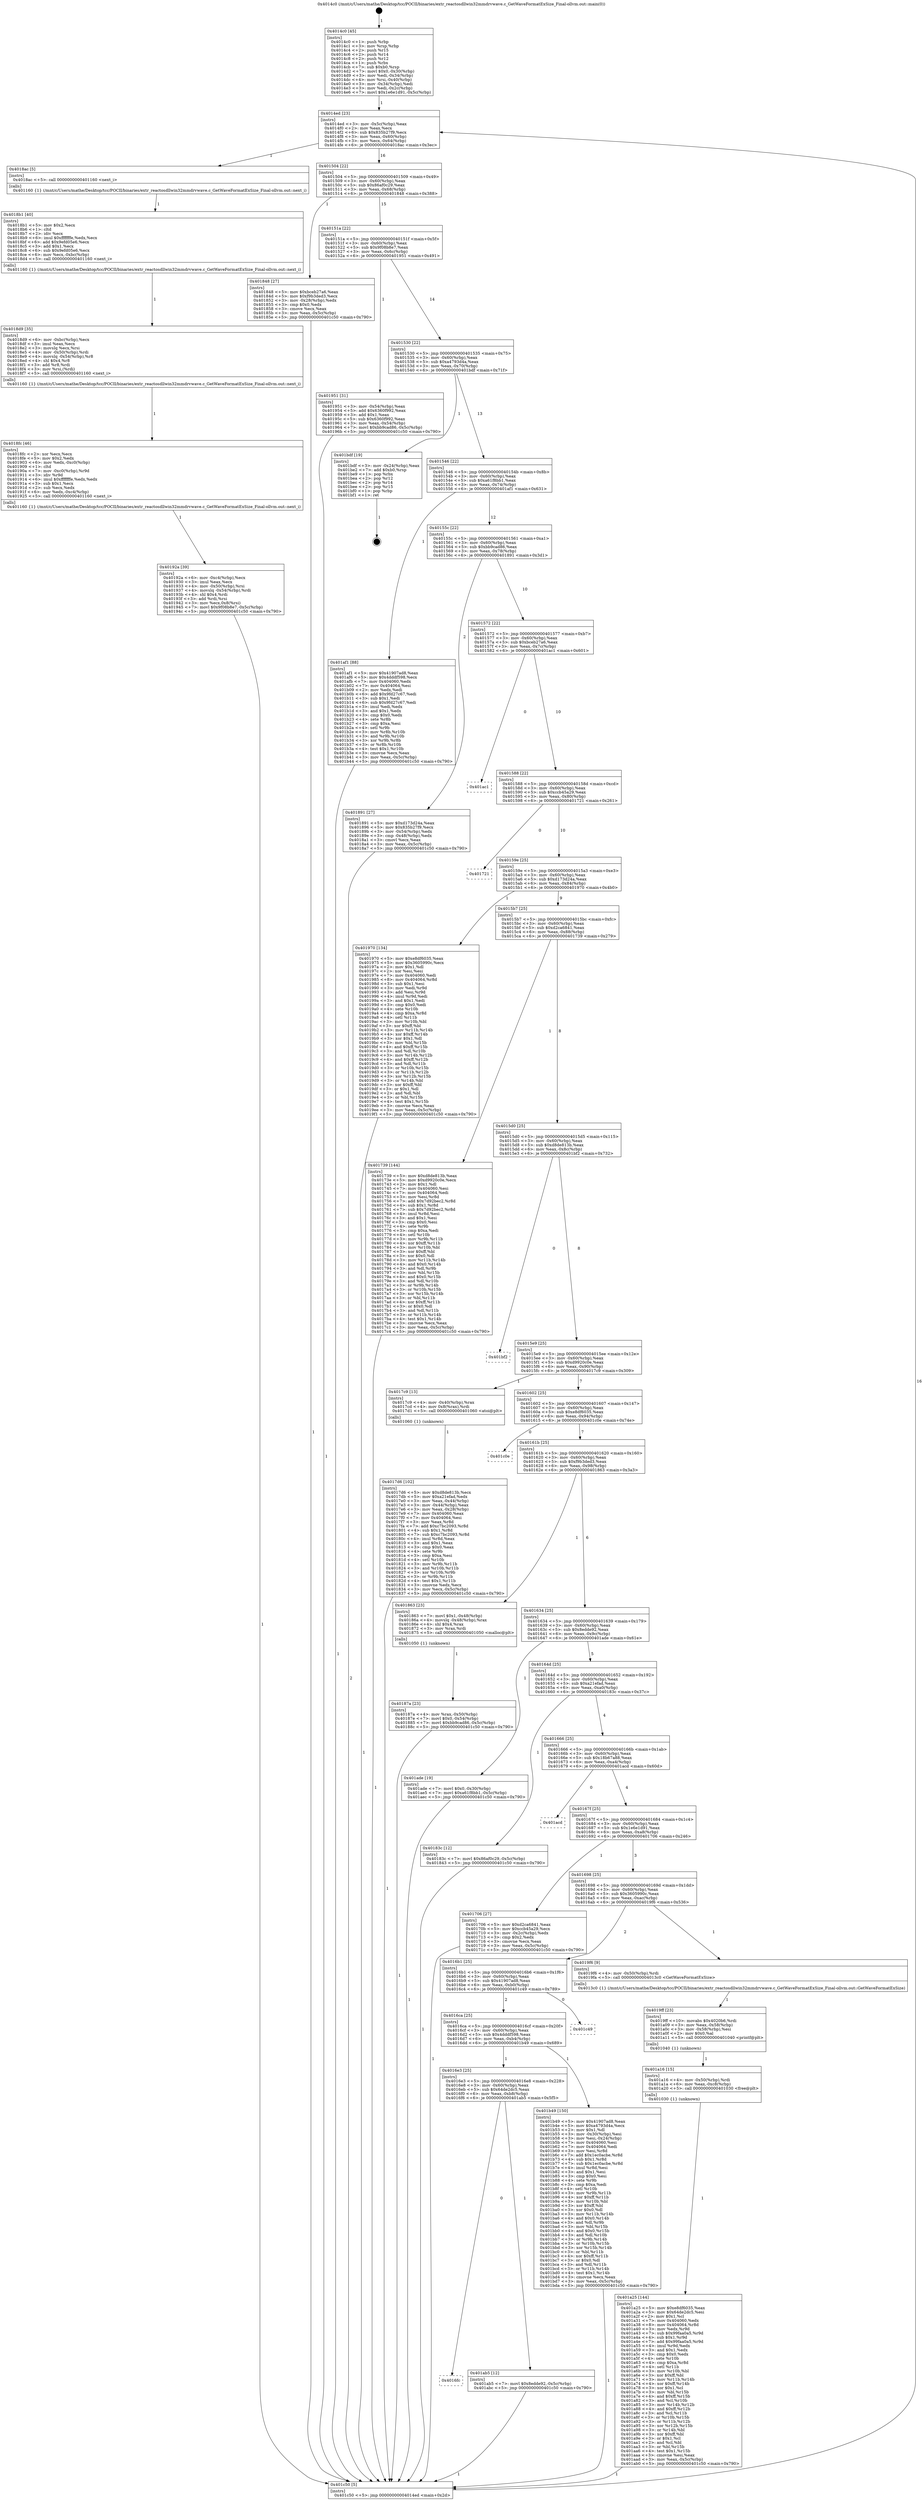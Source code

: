 digraph "0x4014c0" {
  label = "0x4014c0 (/mnt/c/Users/mathe/Desktop/tcc/POCII/binaries/extr_reactosdllwin32mmdrvwave.c_GetWaveFormatExSize_Final-ollvm.out::main(0))"
  labelloc = "t"
  node[shape=record]

  Entry [label="",width=0.3,height=0.3,shape=circle,fillcolor=black,style=filled]
  "0x4014ed" [label="{
     0x4014ed [23]\l
     | [instrs]\l
     &nbsp;&nbsp;0x4014ed \<+3\>: mov -0x5c(%rbp),%eax\l
     &nbsp;&nbsp;0x4014f0 \<+2\>: mov %eax,%ecx\l
     &nbsp;&nbsp;0x4014f2 \<+6\>: sub $0x835b27f9,%ecx\l
     &nbsp;&nbsp;0x4014f8 \<+3\>: mov %eax,-0x60(%rbp)\l
     &nbsp;&nbsp;0x4014fb \<+3\>: mov %ecx,-0x64(%rbp)\l
     &nbsp;&nbsp;0x4014fe \<+6\>: je 00000000004018ac \<main+0x3ec\>\l
  }"]
  "0x4018ac" [label="{
     0x4018ac [5]\l
     | [instrs]\l
     &nbsp;&nbsp;0x4018ac \<+5\>: call 0000000000401160 \<next_i\>\l
     | [calls]\l
     &nbsp;&nbsp;0x401160 \{1\} (/mnt/c/Users/mathe/Desktop/tcc/POCII/binaries/extr_reactosdllwin32mmdrvwave.c_GetWaveFormatExSize_Final-ollvm.out::next_i)\l
  }"]
  "0x401504" [label="{
     0x401504 [22]\l
     | [instrs]\l
     &nbsp;&nbsp;0x401504 \<+5\>: jmp 0000000000401509 \<main+0x49\>\l
     &nbsp;&nbsp;0x401509 \<+3\>: mov -0x60(%rbp),%eax\l
     &nbsp;&nbsp;0x40150c \<+5\>: sub $0x86af0c29,%eax\l
     &nbsp;&nbsp;0x401511 \<+3\>: mov %eax,-0x68(%rbp)\l
     &nbsp;&nbsp;0x401514 \<+6\>: je 0000000000401848 \<main+0x388\>\l
  }"]
  Exit [label="",width=0.3,height=0.3,shape=circle,fillcolor=black,style=filled,peripheries=2]
  "0x401848" [label="{
     0x401848 [27]\l
     | [instrs]\l
     &nbsp;&nbsp;0x401848 \<+5\>: mov $0xbceb27a6,%eax\l
     &nbsp;&nbsp;0x40184d \<+5\>: mov $0xf9b3ded3,%ecx\l
     &nbsp;&nbsp;0x401852 \<+3\>: mov -0x28(%rbp),%edx\l
     &nbsp;&nbsp;0x401855 \<+3\>: cmp $0x0,%edx\l
     &nbsp;&nbsp;0x401858 \<+3\>: cmove %ecx,%eax\l
     &nbsp;&nbsp;0x40185b \<+3\>: mov %eax,-0x5c(%rbp)\l
     &nbsp;&nbsp;0x40185e \<+5\>: jmp 0000000000401c50 \<main+0x790\>\l
  }"]
  "0x40151a" [label="{
     0x40151a [22]\l
     | [instrs]\l
     &nbsp;&nbsp;0x40151a \<+5\>: jmp 000000000040151f \<main+0x5f\>\l
     &nbsp;&nbsp;0x40151f \<+3\>: mov -0x60(%rbp),%eax\l
     &nbsp;&nbsp;0x401522 \<+5\>: sub $0x9f08b8e7,%eax\l
     &nbsp;&nbsp;0x401527 \<+3\>: mov %eax,-0x6c(%rbp)\l
     &nbsp;&nbsp;0x40152a \<+6\>: je 0000000000401951 \<main+0x491\>\l
  }"]
  "0x4016fc" [label="{
     0x4016fc\l
  }", style=dashed]
  "0x401951" [label="{
     0x401951 [31]\l
     | [instrs]\l
     &nbsp;&nbsp;0x401951 \<+3\>: mov -0x54(%rbp),%eax\l
     &nbsp;&nbsp;0x401954 \<+5\>: add $0x6360f992,%eax\l
     &nbsp;&nbsp;0x401959 \<+3\>: add $0x1,%eax\l
     &nbsp;&nbsp;0x40195c \<+5\>: sub $0x6360f992,%eax\l
     &nbsp;&nbsp;0x401961 \<+3\>: mov %eax,-0x54(%rbp)\l
     &nbsp;&nbsp;0x401964 \<+7\>: movl $0xbb9cad86,-0x5c(%rbp)\l
     &nbsp;&nbsp;0x40196b \<+5\>: jmp 0000000000401c50 \<main+0x790\>\l
  }"]
  "0x401530" [label="{
     0x401530 [22]\l
     | [instrs]\l
     &nbsp;&nbsp;0x401530 \<+5\>: jmp 0000000000401535 \<main+0x75\>\l
     &nbsp;&nbsp;0x401535 \<+3\>: mov -0x60(%rbp),%eax\l
     &nbsp;&nbsp;0x401538 \<+5\>: sub $0xa4793d4a,%eax\l
     &nbsp;&nbsp;0x40153d \<+3\>: mov %eax,-0x70(%rbp)\l
     &nbsp;&nbsp;0x401540 \<+6\>: je 0000000000401bdf \<main+0x71f\>\l
  }"]
  "0x401ab5" [label="{
     0x401ab5 [12]\l
     | [instrs]\l
     &nbsp;&nbsp;0x401ab5 \<+7\>: movl $0x8edde92,-0x5c(%rbp)\l
     &nbsp;&nbsp;0x401abc \<+5\>: jmp 0000000000401c50 \<main+0x790\>\l
  }"]
  "0x401bdf" [label="{
     0x401bdf [19]\l
     | [instrs]\l
     &nbsp;&nbsp;0x401bdf \<+3\>: mov -0x24(%rbp),%eax\l
     &nbsp;&nbsp;0x401be2 \<+7\>: add $0xb0,%rsp\l
     &nbsp;&nbsp;0x401be9 \<+1\>: pop %rbx\l
     &nbsp;&nbsp;0x401bea \<+2\>: pop %r12\l
     &nbsp;&nbsp;0x401bec \<+2\>: pop %r14\l
     &nbsp;&nbsp;0x401bee \<+2\>: pop %r15\l
     &nbsp;&nbsp;0x401bf0 \<+1\>: pop %rbp\l
     &nbsp;&nbsp;0x401bf1 \<+1\>: ret\l
  }"]
  "0x401546" [label="{
     0x401546 [22]\l
     | [instrs]\l
     &nbsp;&nbsp;0x401546 \<+5\>: jmp 000000000040154b \<main+0x8b\>\l
     &nbsp;&nbsp;0x40154b \<+3\>: mov -0x60(%rbp),%eax\l
     &nbsp;&nbsp;0x40154e \<+5\>: sub $0xa61f8bb1,%eax\l
     &nbsp;&nbsp;0x401553 \<+3\>: mov %eax,-0x74(%rbp)\l
     &nbsp;&nbsp;0x401556 \<+6\>: je 0000000000401af1 \<main+0x631\>\l
  }"]
  "0x4016e3" [label="{
     0x4016e3 [25]\l
     | [instrs]\l
     &nbsp;&nbsp;0x4016e3 \<+5\>: jmp 00000000004016e8 \<main+0x228\>\l
     &nbsp;&nbsp;0x4016e8 \<+3\>: mov -0x60(%rbp),%eax\l
     &nbsp;&nbsp;0x4016eb \<+5\>: sub $0x64de2dc5,%eax\l
     &nbsp;&nbsp;0x4016f0 \<+6\>: mov %eax,-0xb8(%rbp)\l
     &nbsp;&nbsp;0x4016f6 \<+6\>: je 0000000000401ab5 \<main+0x5f5\>\l
  }"]
  "0x401af1" [label="{
     0x401af1 [88]\l
     | [instrs]\l
     &nbsp;&nbsp;0x401af1 \<+5\>: mov $0x41907ad8,%eax\l
     &nbsp;&nbsp;0x401af6 \<+5\>: mov $0x4dddf598,%ecx\l
     &nbsp;&nbsp;0x401afb \<+7\>: mov 0x404060,%edx\l
     &nbsp;&nbsp;0x401b02 \<+7\>: mov 0x404064,%esi\l
     &nbsp;&nbsp;0x401b09 \<+2\>: mov %edx,%edi\l
     &nbsp;&nbsp;0x401b0b \<+6\>: add $0x9fd27c67,%edi\l
     &nbsp;&nbsp;0x401b11 \<+3\>: sub $0x1,%edi\l
     &nbsp;&nbsp;0x401b14 \<+6\>: sub $0x9fd27c67,%edi\l
     &nbsp;&nbsp;0x401b1a \<+3\>: imul %edi,%edx\l
     &nbsp;&nbsp;0x401b1d \<+3\>: and $0x1,%edx\l
     &nbsp;&nbsp;0x401b20 \<+3\>: cmp $0x0,%edx\l
     &nbsp;&nbsp;0x401b23 \<+4\>: sete %r8b\l
     &nbsp;&nbsp;0x401b27 \<+3\>: cmp $0xa,%esi\l
     &nbsp;&nbsp;0x401b2a \<+4\>: setl %r9b\l
     &nbsp;&nbsp;0x401b2e \<+3\>: mov %r8b,%r10b\l
     &nbsp;&nbsp;0x401b31 \<+3\>: and %r9b,%r10b\l
     &nbsp;&nbsp;0x401b34 \<+3\>: xor %r9b,%r8b\l
     &nbsp;&nbsp;0x401b37 \<+3\>: or %r8b,%r10b\l
     &nbsp;&nbsp;0x401b3a \<+4\>: test $0x1,%r10b\l
     &nbsp;&nbsp;0x401b3e \<+3\>: cmovne %ecx,%eax\l
     &nbsp;&nbsp;0x401b41 \<+3\>: mov %eax,-0x5c(%rbp)\l
     &nbsp;&nbsp;0x401b44 \<+5\>: jmp 0000000000401c50 \<main+0x790\>\l
  }"]
  "0x40155c" [label="{
     0x40155c [22]\l
     | [instrs]\l
     &nbsp;&nbsp;0x40155c \<+5\>: jmp 0000000000401561 \<main+0xa1\>\l
     &nbsp;&nbsp;0x401561 \<+3\>: mov -0x60(%rbp),%eax\l
     &nbsp;&nbsp;0x401564 \<+5\>: sub $0xbb9cad86,%eax\l
     &nbsp;&nbsp;0x401569 \<+3\>: mov %eax,-0x78(%rbp)\l
     &nbsp;&nbsp;0x40156c \<+6\>: je 0000000000401891 \<main+0x3d1\>\l
  }"]
  "0x401b49" [label="{
     0x401b49 [150]\l
     | [instrs]\l
     &nbsp;&nbsp;0x401b49 \<+5\>: mov $0x41907ad8,%eax\l
     &nbsp;&nbsp;0x401b4e \<+5\>: mov $0xa4793d4a,%ecx\l
     &nbsp;&nbsp;0x401b53 \<+2\>: mov $0x1,%dl\l
     &nbsp;&nbsp;0x401b55 \<+3\>: mov -0x30(%rbp),%esi\l
     &nbsp;&nbsp;0x401b58 \<+3\>: mov %esi,-0x24(%rbp)\l
     &nbsp;&nbsp;0x401b5b \<+7\>: mov 0x404060,%esi\l
     &nbsp;&nbsp;0x401b62 \<+7\>: mov 0x404064,%edi\l
     &nbsp;&nbsp;0x401b69 \<+3\>: mov %esi,%r8d\l
     &nbsp;&nbsp;0x401b6c \<+7\>: add $0x1ec0acbe,%r8d\l
     &nbsp;&nbsp;0x401b73 \<+4\>: sub $0x1,%r8d\l
     &nbsp;&nbsp;0x401b77 \<+7\>: sub $0x1ec0acbe,%r8d\l
     &nbsp;&nbsp;0x401b7e \<+4\>: imul %r8d,%esi\l
     &nbsp;&nbsp;0x401b82 \<+3\>: and $0x1,%esi\l
     &nbsp;&nbsp;0x401b85 \<+3\>: cmp $0x0,%esi\l
     &nbsp;&nbsp;0x401b88 \<+4\>: sete %r9b\l
     &nbsp;&nbsp;0x401b8c \<+3\>: cmp $0xa,%edi\l
     &nbsp;&nbsp;0x401b8f \<+4\>: setl %r10b\l
     &nbsp;&nbsp;0x401b93 \<+3\>: mov %r9b,%r11b\l
     &nbsp;&nbsp;0x401b96 \<+4\>: xor $0xff,%r11b\l
     &nbsp;&nbsp;0x401b9a \<+3\>: mov %r10b,%bl\l
     &nbsp;&nbsp;0x401b9d \<+3\>: xor $0xff,%bl\l
     &nbsp;&nbsp;0x401ba0 \<+3\>: xor $0x0,%dl\l
     &nbsp;&nbsp;0x401ba3 \<+3\>: mov %r11b,%r14b\l
     &nbsp;&nbsp;0x401ba6 \<+4\>: and $0x0,%r14b\l
     &nbsp;&nbsp;0x401baa \<+3\>: and %dl,%r9b\l
     &nbsp;&nbsp;0x401bad \<+3\>: mov %bl,%r15b\l
     &nbsp;&nbsp;0x401bb0 \<+4\>: and $0x0,%r15b\l
     &nbsp;&nbsp;0x401bb4 \<+3\>: and %dl,%r10b\l
     &nbsp;&nbsp;0x401bb7 \<+3\>: or %r9b,%r14b\l
     &nbsp;&nbsp;0x401bba \<+3\>: or %r10b,%r15b\l
     &nbsp;&nbsp;0x401bbd \<+3\>: xor %r15b,%r14b\l
     &nbsp;&nbsp;0x401bc0 \<+3\>: or %bl,%r11b\l
     &nbsp;&nbsp;0x401bc3 \<+4\>: xor $0xff,%r11b\l
     &nbsp;&nbsp;0x401bc7 \<+3\>: or $0x0,%dl\l
     &nbsp;&nbsp;0x401bca \<+3\>: and %dl,%r11b\l
     &nbsp;&nbsp;0x401bcd \<+3\>: or %r11b,%r14b\l
     &nbsp;&nbsp;0x401bd0 \<+4\>: test $0x1,%r14b\l
     &nbsp;&nbsp;0x401bd4 \<+3\>: cmovne %ecx,%eax\l
     &nbsp;&nbsp;0x401bd7 \<+3\>: mov %eax,-0x5c(%rbp)\l
     &nbsp;&nbsp;0x401bda \<+5\>: jmp 0000000000401c50 \<main+0x790\>\l
  }"]
  "0x401891" [label="{
     0x401891 [27]\l
     | [instrs]\l
     &nbsp;&nbsp;0x401891 \<+5\>: mov $0xd173d24a,%eax\l
     &nbsp;&nbsp;0x401896 \<+5\>: mov $0x835b27f9,%ecx\l
     &nbsp;&nbsp;0x40189b \<+3\>: mov -0x54(%rbp),%edx\l
     &nbsp;&nbsp;0x40189e \<+3\>: cmp -0x48(%rbp),%edx\l
     &nbsp;&nbsp;0x4018a1 \<+3\>: cmovl %ecx,%eax\l
     &nbsp;&nbsp;0x4018a4 \<+3\>: mov %eax,-0x5c(%rbp)\l
     &nbsp;&nbsp;0x4018a7 \<+5\>: jmp 0000000000401c50 \<main+0x790\>\l
  }"]
  "0x401572" [label="{
     0x401572 [22]\l
     | [instrs]\l
     &nbsp;&nbsp;0x401572 \<+5\>: jmp 0000000000401577 \<main+0xb7\>\l
     &nbsp;&nbsp;0x401577 \<+3\>: mov -0x60(%rbp),%eax\l
     &nbsp;&nbsp;0x40157a \<+5\>: sub $0xbceb27a6,%eax\l
     &nbsp;&nbsp;0x40157f \<+3\>: mov %eax,-0x7c(%rbp)\l
     &nbsp;&nbsp;0x401582 \<+6\>: je 0000000000401ac1 \<main+0x601\>\l
  }"]
  "0x4016ca" [label="{
     0x4016ca [25]\l
     | [instrs]\l
     &nbsp;&nbsp;0x4016ca \<+5\>: jmp 00000000004016cf \<main+0x20f\>\l
     &nbsp;&nbsp;0x4016cf \<+3\>: mov -0x60(%rbp),%eax\l
     &nbsp;&nbsp;0x4016d2 \<+5\>: sub $0x4dddf598,%eax\l
     &nbsp;&nbsp;0x4016d7 \<+6\>: mov %eax,-0xb4(%rbp)\l
     &nbsp;&nbsp;0x4016dd \<+6\>: je 0000000000401b49 \<main+0x689\>\l
  }"]
  "0x401ac1" [label="{
     0x401ac1\l
  }", style=dashed]
  "0x401588" [label="{
     0x401588 [22]\l
     | [instrs]\l
     &nbsp;&nbsp;0x401588 \<+5\>: jmp 000000000040158d \<main+0xcd\>\l
     &nbsp;&nbsp;0x40158d \<+3\>: mov -0x60(%rbp),%eax\l
     &nbsp;&nbsp;0x401590 \<+5\>: sub $0xccb45a29,%eax\l
     &nbsp;&nbsp;0x401595 \<+3\>: mov %eax,-0x80(%rbp)\l
     &nbsp;&nbsp;0x401598 \<+6\>: je 0000000000401721 \<main+0x261\>\l
  }"]
  "0x401c49" [label="{
     0x401c49\l
  }", style=dashed]
  "0x401721" [label="{
     0x401721\l
  }", style=dashed]
  "0x40159e" [label="{
     0x40159e [25]\l
     | [instrs]\l
     &nbsp;&nbsp;0x40159e \<+5\>: jmp 00000000004015a3 \<main+0xe3\>\l
     &nbsp;&nbsp;0x4015a3 \<+3\>: mov -0x60(%rbp),%eax\l
     &nbsp;&nbsp;0x4015a6 \<+5\>: sub $0xd173d24a,%eax\l
     &nbsp;&nbsp;0x4015ab \<+6\>: mov %eax,-0x84(%rbp)\l
     &nbsp;&nbsp;0x4015b1 \<+6\>: je 0000000000401970 \<main+0x4b0\>\l
  }"]
  "0x401a25" [label="{
     0x401a25 [144]\l
     | [instrs]\l
     &nbsp;&nbsp;0x401a25 \<+5\>: mov $0xe8df6035,%eax\l
     &nbsp;&nbsp;0x401a2a \<+5\>: mov $0x64de2dc5,%esi\l
     &nbsp;&nbsp;0x401a2f \<+2\>: mov $0x1,%cl\l
     &nbsp;&nbsp;0x401a31 \<+7\>: mov 0x404060,%edx\l
     &nbsp;&nbsp;0x401a38 \<+8\>: mov 0x404064,%r8d\l
     &nbsp;&nbsp;0x401a40 \<+3\>: mov %edx,%r9d\l
     &nbsp;&nbsp;0x401a43 \<+7\>: sub $0x99faa0a5,%r9d\l
     &nbsp;&nbsp;0x401a4a \<+4\>: sub $0x1,%r9d\l
     &nbsp;&nbsp;0x401a4e \<+7\>: add $0x99faa0a5,%r9d\l
     &nbsp;&nbsp;0x401a55 \<+4\>: imul %r9d,%edx\l
     &nbsp;&nbsp;0x401a59 \<+3\>: and $0x1,%edx\l
     &nbsp;&nbsp;0x401a5c \<+3\>: cmp $0x0,%edx\l
     &nbsp;&nbsp;0x401a5f \<+4\>: sete %r10b\l
     &nbsp;&nbsp;0x401a63 \<+4\>: cmp $0xa,%r8d\l
     &nbsp;&nbsp;0x401a67 \<+4\>: setl %r11b\l
     &nbsp;&nbsp;0x401a6b \<+3\>: mov %r10b,%bl\l
     &nbsp;&nbsp;0x401a6e \<+3\>: xor $0xff,%bl\l
     &nbsp;&nbsp;0x401a71 \<+3\>: mov %r11b,%r14b\l
     &nbsp;&nbsp;0x401a74 \<+4\>: xor $0xff,%r14b\l
     &nbsp;&nbsp;0x401a78 \<+3\>: xor $0x1,%cl\l
     &nbsp;&nbsp;0x401a7b \<+3\>: mov %bl,%r15b\l
     &nbsp;&nbsp;0x401a7e \<+4\>: and $0xff,%r15b\l
     &nbsp;&nbsp;0x401a82 \<+3\>: and %cl,%r10b\l
     &nbsp;&nbsp;0x401a85 \<+3\>: mov %r14b,%r12b\l
     &nbsp;&nbsp;0x401a88 \<+4\>: and $0xff,%r12b\l
     &nbsp;&nbsp;0x401a8c \<+3\>: and %cl,%r11b\l
     &nbsp;&nbsp;0x401a8f \<+3\>: or %r10b,%r15b\l
     &nbsp;&nbsp;0x401a92 \<+3\>: or %r11b,%r12b\l
     &nbsp;&nbsp;0x401a95 \<+3\>: xor %r12b,%r15b\l
     &nbsp;&nbsp;0x401a98 \<+3\>: or %r14b,%bl\l
     &nbsp;&nbsp;0x401a9b \<+3\>: xor $0xff,%bl\l
     &nbsp;&nbsp;0x401a9e \<+3\>: or $0x1,%cl\l
     &nbsp;&nbsp;0x401aa1 \<+2\>: and %cl,%bl\l
     &nbsp;&nbsp;0x401aa3 \<+3\>: or %bl,%r15b\l
     &nbsp;&nbsp;0x401aa6 \<+4\>: test $0x1,%r15b\l
     &nbsp;&nbsp;0x401aaa \<+3\>: cmovne %esi,%eax\l
     &nbsp;&nbsp;0x401aad \<+3\>: mov %eax,-0x5c(%rbp)\l
     &nbsp;&nbsp;0x401ab0 \<+5\>: jmp 0000000000401c50 \<main+0x790\>\l
  }"]
  "0x401970" [label="{
     0x401970 [134]\l
     | [instrs]\l
     &nbsp;&nbsp;0x401970 \<+5\>: mov $0xe8df6035,%eax\l
     &nbsp;&nbsp;0x401975 \<+5\>: mov $0x3605990c,%ecx\l
     &nbsp;&nbsp;0x40197a \<+2\>: mov $0x1,%dl\l
     &nbsp;&nbsp;0x40197c \<+2\>: xor %esi,%esi\l
     &nbsp;&nbsp;0x40197e \<+7\>: mov 0x404060,%edi\l
     &nbsp;&nbsp;0x401985 \<+8\>: mov 0x404064,%r8d\l
     &nbsp;&nbsp;0x40198d \<+3\>: sub $0x1,%esi\l
     &nbsp;&nbsp;0x401990 \<+3\>: mov %edi,%r9d\l
     &nbsp;&nbsp;0x401993 \<+3\>: add %esi,%r9d\l
     &nbsp;&nbsp;0x401996 \<+4\>: imul %r9d,%edi\l
     &nbsp;&nbsp;0x40199a \<+3\>: and $0x1,%edi\l
     &nbsp;&nbsp;0x40199d \<+3\>: cmp $0x0,%edi\l
     &nbsp;&nbsp;0x4019a0 \<+4\>: sete %r10b\l
     &nbsp;&nbsp;0x4019a4 \<+4\>: cmp $0xa,%r8d\l
     &nbsp;&nbsp;0x4019a8 \<+4\>: setl %r11b\l
     &nbsp;&nbsp;0x4019ac \<+3\>: mov %r10b,%bl\l
     &nbsp;&nbsp;0x4019af \<+3\>: xor $0xff,%bl\l
     &nbsp;&nbsp;0x4019b2 \<+3\>: mov %r11b,%r14b\l
     &nbsp;&nbsp;0x4019b5 \<+4\>: xor $0xff,%r14b\l
     &nbsp;&nbsp;0x4019b9 \<+3\>: xor $0x1,%dl\l
     &nbsp;&nbsp;0x4019bc \<+3\>: mov %bl,%r15b\l
     &nbsp;&nbsp;0x4019bf \<+4\>: and $0xff,%r15b\l
     &nbsp;&nbsp;0x4019c3 \<+3\>: and %dl,%r10b\l
     &nbsp;&nbsp;0x4019c6 \<+3\>: mov %r14b,%r12b\l
     &nbsp;&nbsp;0x4019c9 \<+4\>: and $0xff,%r12b\l
     &nbsp;&nbsp;0x4019cd \<+3\>: and %dl,%r11b\l
     &nbsp;&nbsp;0x4019d0 \<+3\>: or %r10b,%r15b\l
     &nbsp;&nbsp;0x4019d3 \<+3\>: or %r11b,%r12b\l
     &nbsp;&nbsp;0x4019d6 \<+3\>: xor %r12b,%r15b\l
     &nbsp;&nbsp;0x4019d9 \<+3\>: or %r14b,%bl\l
     &nbsp;&nbsp;0x4019dc \<+3\>: xor $0xff,%bl\l
     &nbsp;&nbsp;0x4019df \<+3\>: or $0x1,%dl\l
     &nbsp;&nbsp;0x4019e2 \<+2\>: and %dl,%bl\l
     &nbsp;&nbsp;0x4019e4 \<+3\>: or %bl,%r15b\l
     &nbsp;&nbsp;0x4019e7 \<+4\>: test $0x1,%r15b\l
     &nbsp;&nbsp;0x4019eb \<+3\>: cmovne %ecx,%eax\l
     &nbsp;&nbsp;0x4019ee \<+3\>: mov %eax,-0x5c(%rbp)\l
     &nbsp;&nbsp;0x4019f1 \<+5\>: jmp 0000000000401c50 \<main+0x790\>\l
  }"]
  "0x4015b7" [label="{
     0x4015b7 [25]\l
     | [instrs]\l
     &nbsp;&nbsp;0x4015b7 \<+5\>: jmp 00000000004015bc \<main+0xfc\>\l
     &nbsp;&nbsp;0x4015bc \<+3\>: mov -0x60(%rbp),%eax\l
     &nbsp;&nbsp;0x4015bf \<+5\>: sub $0xd2ca6841,%eax\l
     &nbsp;&nbsp;0x4015c4 \<+6\>: mov %eax,-0x88(%rbp)\l
     &nbsp;&nbsp;0x4015ca \<+6\>: je 0000000000401739 \<main+0x279\>\l
  }"]
  "0x401a16" [label="{
     0x401a16 [15]\l
     | [instrs]\l
     &nbsp;&nbsp;0x401a16 \<+4\>: mov -0x50(%rbp),%rdi\l
     &nbsp;&nbsp;0x401a1a \<+6\>: mov %eax,-0xc8(%rbp)\l
     &nbsp;&nbsp;0x401a20 \<+5\>: call 0000000000401030 \<free@plt\>\l
     | [calls]\l
     &nbsp;&nbsp;0x401030 \{1\} (unknown)\l
  }"]
  "0x401739" [label="{
     0x401739 [144]\l
     | [instrs]\l
     &nbsp;&nbsp;0x401739 \<+5\>: mov $0xd8de813b,%eax\l
     &nbsp;&nbsp;0x40173e \<+5\>: mov $0xd9920c0e,%ecx\l
     &nbsp;&nbsp;0x401743 \<+2\>: mov $0x1,%dl\l
     &nbsp;&nbsp;0x401745 \<+7\>: mov 0x404060,%esi\l
     &nbsp;&nbsp;0x40174c \<+7\>: mov 0x404064,%edi\l
     &nbsp;&nbsp;0x401753 \<+3\>: mov %esi,%r8d\l
     &nbsp;&nbsp;0x401756 \<+7\>: add $0x7d92bec2,%r8d\l
     &nbsp;&nbsp;0x40175d \<+4\>: sub $0x1,%r8d\l
     &nbsp;&nbsp;0x401761 \<+7\>: sub $0x7d92bec2,%r8d\l
     &nbsp;&nbsp;0x401768 \<+4\>: imul %r8d,%esi\l
     &nbsp;&nbsp;0x40176c \<+3\>: and $0x1,%esi\l
     &nbsp;&nbsp;0x40176f \<+3\>: cmp $0x0,%esi\l
     &nbsp;&nbsp;0x401772 \<+4\>: sete %r9b\l
     &nbsp;&nbsp;0x401776 \<+3\>: cmp $0xa,%edi\l
     &nbsp;&nbsp;0x401779 \<+4\>: setl %r10b\l
     &nbsp;&nbsp;0x40177d \<+3\>: mov %r9b,%r11b\l
     &nbsp;&nbsp;0x401780 \<+4\>: xor $0xff,%r11b\l
     &nbsp;&nbsp;0x401784 \<+3\>: mov %r10b,%bl\l
     &nbsp;&nbsp;0x401787 \<+3\>: xor $0xff,%bl\l
     &nbsp;&nbsp;0x40178a \<+3\>: xor $0x0,%dl\l
     &nbsp;&nbsp;0x40178d \<+3\>: mov %r11b,%r14b\l
     &nbsp;&nbsp;0x401790 \<+4\>: and $0x0,%r14b\l
     &nbsp;&nbsp;0x401794 \<+3\>: and %dl,%r9b\l
     &nbsp;&nbsp;0x401797 \<+3\>: mov %bl,%r15b\l
     &nbsp;&nbsp;0x40179a \<+4\>: and $0x0,%r15b\l
     &nbsp;&nbsp;0x40179e \<+3\>: and %dl,%r10b\l
     &nbsp;&nbsp;0x4017a1 \<+3\>: or %r9b,%r14b\l
     &nbsp;&nbsp;0x4017a4 \<+3\>: or %r10b,%r15b\l
     &nbsp;&nbsp;0x4017a7 \<+3\>: xor %r15b,%r14b\l
     &nbsp;&nbsp;0x4017aa \<+3\>: or %bl,%r11b\l
     &nbsp;&nbsp;0x4017ad \<+4\>: xor $0xff,%r11b\l
     &nbsp;&nbsp;0x4017b1 \<+3\>: or $0x0,%dl\l
     &nbsp;&nbsp;0x4017b4 \<+3\>: and %dl,%r11b\l
     &nbsp;&nbsp;0x4017b7 \<+3\>: or %r11b,%r14b\l
     &nbsp;&nbsp;0x4017ba \<+4\>: test $0x1,%r14b\l
     &nbsp;&nbsp;0x4017be \<+3\>: cmovne %ecx,%eax\l
     &nbsp;&nbsp;0x4017c1 \<+3\>: mov %eax,-0x5c(%rbp)\l
     &nbsp;&nbsp;0x4017c4 \<+5\>: jmp 0000000000401c50 \<main+0x790\>\l
  }"]
  "0x4015d0" [label="{
     0x4015d0 [25]\l
     | [instrs]\l
     &nbsp;&nbsp;0x4015d0 \<+5\>: jmp 00000000004015d5 \<main+0x115\>\l
     &nbsp;&nbsp;0x4015d5 \<+3\>: mov -0x60(%rbp),%eax\l
     &nbsp;&nbsp;0x4015d8 \<+5\>: sub $0xd8de813b,%eax\l
     &nbsp;&nbsp;0x4015dd \<+6\>: mov %eax,-0x8c(%rbp)\l
     &nbsp;&nbsp;0x4015e3 \<+6\>: je 0000000000401bf2 \<main+0x732\>\l
  }"]
  "0x4019ff" [label="{
     0x4019ff [23]\l
     | [instrs]\l
     &nbsp;&nbsp;0x4019ff \<+10\>: movabs $0x4020b6,%rdi\l
     &nbsp;&nbsp;0x401a09 \<+3\>: mov %eax,-0x58(%rbp)\l
     &nbsp;&nbsp;0x401a0c \<+3\>: mov -0x58(%rbp),%esi\l
     &nbsp;&nbsp;0x401a0f \<+2\>: mov $0x0,%al\l
     &nbsp;&nbsp;0x401a11 \<+5\>: call 0000000000401040 \<printf@plt\>\l
     | [calls]\l
     &nbsp;&nbsp;0x401040 \{1\} (unknown)\l
  }"]
  "0x401bf2" [label="{
     0x401bf2\l
  }", style=dashed]
  "0x4015e9" [label="{
     0x4015e9 [25]\l
     | [instrs]\l
     &nbsp;&nbsp;0x4015e9 \<+5\>: jmp 00000000004015ee \<main+0x12e\>\l
     &nbsp;&nbsp;0x4015ee \<+3\>: mov -0x60(%rbp),%eax\l
     &nbsp;&nbsp;0x4015f1 \<+5\>: sub $0xd9920c0e,%eax\l
     &nbsp;&nbsp;0x4015f6 \<+6\>: mov %eax,-0x90(%rbp)\l
     &nbsp;&nbsp;0x4015fc \<+6\>: je 00000000004017c9 \<main+0x309\>\l
  }"]
  "0x4016b1" [label="{
     0x4016b1 [25]\l
     | [instrs]\l
     &nbsp;&nbsp;0x4016b1 \<+5\>: jmp 00000000004016b6 \<main+0x1f6\>\l
     &nbsp;&nbsp;0x4016b6 \<+3\>: mov -0x60(%rbp),%eax\l
     &nbsp;&nbsp;0x4016b9 \<+5\>: sub $0x41907ad8,%eax\l
     &nbsp;&nbsp;0x4016be \<+6\>: mov %eax,-0xb0(%rbp)\l
     &nbsp;&nbsp;0x4016c4 \<+6\>: je 0000000000401c49 \<main+0x789\>\l
  }"]
  "0x4017c9" [label="{
     0x4017c9 [13]\l
     | [instrs]\l
     &nbsp;&nbsp;0x4017c9 \<+4\>: mov -0x40(%rbp),%rax\l
     &nbsp;&nbsp;0x4017cd \<+4\>: mov 0x8(%rax),%rdi\l
     &nbsp;&nbsp;0x4017d1 \<+5\>: call 0000000000401060 \<atoi@plt\>\l
     | [calls]\l
     &nbsp;&nbsp;0x401060 \{1\} (unknown)\l
  }"]
  "0x401602" [label="{
     0x401602 [25]\l
     | [instrs]\l
     &nbsp;&nbsp;0x401602 \<+5\>: jmp 0000000000401607 \<main+0x147\>\l
     &nbsp;&nbsp;0x401607 \<+3\>: mov -0x60(%rbp),%eax\l
     &nbsp;&nbsp;0x40160a \<+5\>: sub $0xe8df6035,%eax\l
     &nbsp;&nbsp;0x40160f \<+6\>: mov %eax,-0x94(%rbp)\l
     &nbsp;&nbsp;0x401615 \<+6\>: je 0000000000401c0e \<main+0x74e\>\l
  }"]
  "0x4019f6" [label="{
     0x4019f6 [9]\l
     | [instrs]\l
     &nbsp;&nbsp;0x4019f6 \<+4\>: mov -0x50(%rbp),%rdi\l
     &nbsp;&nbsp;0x4019fa \<+5\>: call 00000000004013c0 \<GetWaveFormatExSize\>\l
     | [calls]\l
     &nbsp;&nbsp;0x4013c0 \{1\} (/mnt/c/Users/mathe/Desktop/tcc/POCII/binaries/extr_reactosdllwin32mmdrvwave.c_GetWaveFormatExSize_Final-ollvm.out::GetWaveFormatExSize)\l
  }"]
  "0x401c0e" [label="{
     0x401c0e\l
  }", style=dashed]
  "0x40161b" [label="{
     0x40161b [25]\l
     | [instrs]\l
     &nbsp;&nbsp;0x40161b \<+5\>: jmp 0000000000401620 \<main+0x160\>\l
     &nbsp;&nbsp;0x401620 \<+3\>: mov -0x60(%rbp),%eax\l
     &nbsp;&nbsp;0x401623 \<+5\>: sub $0xf9b3ded3,%eax\l
     &nbsp;&nbsp;0x401628 \<+6\>: mov %eax,-0x98(%rbp)\l
     &nbsp;&nbsp;0x40162e \<+6\>: je 0000000000401863 \<main+0x3a3\>\l
  }"]
  "0x40192a" [label="{
     0x40192a [39]\l
     | [instrs]\l
     &nbsp;&nbsp;0x40192a \<+6\>: mov -0xc4(%rbp),%ecx\l
     &nbsp;&nbsp;0x401930 \<+3\>: imul %eax,%ecx\l
     &nbsp;&nbsp;0x401933 \<+4\>: mov -0x50(%rbp),%rsi\l
     &nbsp;&nbsp;0x401937 \<+4\>: movslq -0x54(%rbp),%rdi\l
     &nbsp;&nbsp;0x40193b \<+4\>: shl $0x4,%rdi\l
     &nbsp;&nbsp;0x40193f \<+3\>: add %rdi,%rsi\l
     &nbsp;&nbsp;0x401942 \<+3\>: mov %ecx,0x8(%rsi)\l
     &nbsp;&nbsp;0x401945 \<+7\>: movl $0x9f08b8e7,-0x5c(%rbp)\l
     &nbsp;&nbsp;0x40194c \<+5\>: jmp 0000000000401c50 \<main+0x790\>\l
  }"]
  "0x401863" [label="{
     0x401863 [23]\l
     | [instrs]\l
     &nbsp;&nbsp;0x401863 \<+7\>: movl $0x1,-0x48(%rbp)\l
     &nbsp;&nbsp;0x40186a \<+4\>: movslq -0x48(%rbp),%rax\l
     &nbsp;&nbsp;0x40186e \<+4\>: shl $0x4,%rax\l
     &nbsp;&nbsp;0x401872 \<+3\>: mov %rax,%rdi\l
     &nbsp;&nbsp;0x401875 \<+5\>: call 0000000000401050 \<malloc@plt\>\l
     | [calls]\l
     &nbsp;&nbsp;0x401050 \{1\} (unknown)\l
  }"]
  "0x401634" [label="{
     0x401634 [25]\l
     | [instrs]\l
     &nbsp;&nbsp;0x401634 \<+5\>: jmp 0000000000401639 \<main+0x179\>\l
     &nbsp;&nbsp;0x401639 \<+3\>: mov -0x60(%rbp),%eax\l
     &nbsp;&nbsp;0x40163c \<+5\>: sub $0x8edde92,%eax\l
     &nbsp;&nbsp;0x401641 \<+6\>: mov %eax,-0x9c(%rbp)\l
     &nbsp;&nbsp;0x401647 \<+6\>: je 0000000000401ade \<main+0x61e\>\l
  }"]
  "0x4018fc" [label="{
     0x4018fc [46]\l
     | [instrs]\l
     &nbsp;&nbsp;0x4018fc \<+2\>: xor %ecx,%ecx\l
     &nbsp;&nbsp;0x4018fe \<+5\>: mov $0x2,%edx\l
     &nbsp;&nbsp;0x401903 \<+6\>: mov %edx,-0xc0(%rbp)\l
     &nbsp;&nbsp;0x401909 \<+1\>: cltd\l
     &nbsp;&nbsp;0x40190a \<+7\>: mov -0xc0(%rbp),%r9d\l
     &nbsp;&nbsp;0x401911 \<+3\>: idiv %r9d\l
     &nbsp;&nbsp;0x401914 \<+6\>: imul $0xfffffffe,%edx,%edx\l
     &nbsp;&nbsp;0x40191a \<+3\>: sub $0x1,%ecx\l
     &nbsp;&nbsp;0x40191d \<+2\>: sub %ecx,%edx\l
     &nbsp;&nbsp;0x40191f \<+6\>: mov %edx,-0xc4(%rbp)\l
     &nbsp;&nbsp;0x401925 \<+5\>: call 0000000000401160 \<next_i\>\l
     | [calls]\l
     &nbsp;&nbsp;0x401160 \{1\} (/mnt/c/Users/mathe/Desktop/tcc/POCII/binaries/extr_reactosdllwin32mmdrvwave.c_GetWaveFormatExSize_Final-ollvm.out::next_i)\l
  }"]
  "0x401ade" [label="{
     0x401ade [19]\l
     | [instrs]\l
     &nbsp;&nbsp;0x401ade \<+7\>: movl $0x0,-0x30(%rbp)\l
     &nbsp;&nbsp;0x401ae5 \<+7\>: movl $0xa61f8bb1,-0x5c(%rbp)\l
     &nbsp;&nbsp;0x401aec \<+5\>: jmp 0000000000401c50 \<main+0x790\>\l
  }"]
  "0x40164d" [label="{
     0x40164d [25]\l
     | [instrs]\l
     &nbsp;&nbsp;0x40164d \<+5\>: jmp 0000000000401652 \<main+0x192\>\l
     &nbsp;&nbsp;0x401652 \<+3\>: mov -0x60(%rbp),%eax\l
     &nbsp;&nbsp;0x401655 \<+5\>: sub $0xa21efad,%eax\l
     &nbsp;&nbsp;0x40165a \<+6\>: mov %eax,-0xa0(%rbp)\l
     &nbsp;&nbsp;0x401660 \<+6\>: je 000000000040183c \<main+0x37c\>\l
  }"]
  "0x4018d9" [label="{
     0x4018d9 [35]\l
     | [instrs]\l
     &nbsp;&nbsp;0x4018d9 \<+6\>: mov -0xbc(%rbp),%ecx\l
     &nbsp;&nbsp;0x4018df \<+3\>: imul %eax,%ecx\l
     &nbsp;&nbsp;0x4018e2 \<+3\>: movslq %ecx,%rsi\l
     &nbsp;&nbsp;0x4018e5 \<+4\>: mov -0x50(%rbp),%rdi\l
     &nbsp;&nbsp;0x4018e9 \<+4\>: movslq -0x54(%rbp),%r8\l
     &nbsp;&nbsp;0x4018ed \<+4\>: shl $0x4,%r8\l
     &nbsp;&nbsp;0x4018f1 \<+3\>: add %r8,%rdi\l
     &nbsp;&nbsp;0x4018f4 \<+3\>: mov %rsi,(%rdi)\l
     &nbsp;&nbsp;0x4018f7 \<+5\>: call 0000000000401160 \<next_i\>\l
     | [calls]\l
     &nbsp;&nbsp;0x401160 \{1\} (/mnt/c/Users/mathe/Desktop/tcc/POCII/binaries/extr_reactosdllwin32mmdrvwave.c_GetWaveFormatExSize_Final-ollvm.out::next_i)\l
  }"]
  "0x40183c" [label="{
     0x40183c [12]\l
     | [instrs]\l
     &nbsp;&nbsp;0x40183c \<+7\>: movl $0x86af0c29,-0x5c(%rbp)\l
     &nbsp;&nbsp;0x401843 \<+5\>: jmp 0000000000401c50 \<main+0x790\>\l
  }"]
  "0x401666" [label="{
     0x401666 [25]\l
     | [instrs]\l
     &nbsp;&nbsp;0x401666 \<+5\>: jmp 000000000040166b \<main+0x1ab\>\l
     &nbsp;&nbsp;0x40166b \<+3\>: mov -0x60(%rbp),%eax\l
     &nbsp;&nbsp;0x40166e \<+5\>: sub $0x18b67a88,%eax\l
     &nbsp;&nbsp;0x401673 \<+6\>: mov %eax,-0xa4(%rbp)\l
     &nbsp;&nbsp;0x401679 \<+6\>: je 0000000000401acd \<main+0x60d\>\l
  }"]
  "0x4018b1" [label="{
     0x4018b1 [40]\l
     | [instrs]\l
     &nbsp;&nbsp;0x4018b1 \<+5\>: mov $0x2,%ecx\l
     &nbsp;&nbsp;0x4018b6 \<+1\>: cltd\l
     &nbsp;&nbsp;0x4018b7 \<+2\>: idiv %ecx\l
     &nbsp;&nbsp;0x4018b9 \<+6\>: imul $0xfffffffe,%edx,%ecx\l
     &nbsp;&nbsp;0x4018bf \<+6\>: add $0x9efd05e6,%ecx\l
     &nbsp;&nbsp;0x4018c5 \<+3\>: add $0x1,%ecx\l
     &nbsp;&nbsp;0x4018c8 \<+6\>: sub $0x9efd05e6,%ecx\l
     &nbsp;&nbsp;0x4018ce \<+6\>: mov %ecx,-0xbc(%rbp)\l
     &nbsp;&nbsp;0x4018d4 \<+5\>: call 0000000000401160 \<next_i\>\l
     | [calls]\l
     &nbsp;&nbsp;0x401160 \{1\} (/mnt/c/Users/mathe/Desktop/tcc/POCII/binaries/extr_reactosdllwin32mmdrvwave.c_GetWaveFormatExSize_Final-ollvm.out::next_i)\l
  }"]
  "0x401acd" [label="{
     0x401acd\l
  }", style=dashed]
  "0x40167f" [label="{
     0x40167f [25]\l
     | [instrs]\l
     &nbsp;&nbsp;0x40167f \<+5\>: jmp 0000000000401684 \<main+0x1c4\>\l
     &nbsp;&nbsp;0x401684 \<+3\>: mov -0x60(%rbp),%eax\l
     &nbsp;&nbsp;0x401687 \<+5\>: sub $0x1e6e1d91,%eax\l
     &nbsp;&nbsp;0x40168c \<+6\>: mov %eax,-0xa8(%rbp)\l
     &nbsp;&nbsp;0x401692 \<+6\>: je 0000000000401706 \<main+0x246\>\l
  }"]
  "0x40187a" [label="{
     0x40187a [23]\l
     | [instrs]\l
     &nbsp;&nbsp;0x40187a \<+4\>: mov %rax,-0x50(%rbp)\l
     &nbsp;&nbsp;0x40187e \<+7\>: movl $0x0,-0x54(%rbp)\l
     &nbsp;&nbsp;0x401885 \<+7\>: movl $0xbb9cad86,-0x5c(%rbp)\l
     &nbsp;&nbsp;0x40188c \<+5\>: jmp 0000000000401c50 \<main+0x790\>\l
  }"]
  "0x401706" [label="{
     0x401706 [27]\l
     | [instrs]\l
     &nbsp;&nbsp;0x401706 \<+5\>: mov $0xd2ca6841,%eax\l
     &nbsp;&nbsp;0x40170b \<+5\>: mov $0xccb45a29,%ecx\l
     &nbsp;&nbsp;0x401710 \<+3\>: mov -0x2c(%rbp),%edx\l
     &nbsp;&nbsp;0x401713 \<+3\>: cmp $0x2,%edx\l
     &nbsp;&nbsp;0x401716 \<+3\>: cmovne %ecx,%eax\l
     &nbsp;&nbsp;0x401719 \<+3\>: mov %eax,-0x5c(%rbp)\l
     &nbsp;&nbsp;0x40171c \<+5\>: jmp 0000000000401c50 \<main+0x790\>\l
  }"]
  "0x401698" [label="{
     0x401698 [25]\l
     | [instrs]\l
     &nbsp;&nbsp;0x401698 \<+5\>: jmp 000000000040169d \<main+0x1dd\>\l
     &nbsp;&nbsp;0x40169d \<+3\>: mov -0x60(%rbp),%eax\l
     &nbsp;&nbsp;0x4016a0 \<+5\>: sub $0x3605990c,%eax\l
     &nbsp;&nbsp;0x4016a5 \<+6\>: mov %eax,-0xac(%rbp)\l
     &nbsp;&nbsp;0x4016ab \<+6\>: je 00000000004019f6 \<main+0x536\>\l
  }"]
  "0x401c50" [label="{
     0x401c50 [5]\l
     | [instrs]\l
     &nbsp;&nbsp;0x401c50 \<+5\>: jmp 00000000004014ed \<main+0x2d\>\l
  }"]
  "0x4014c0" [label="{
     0x4014c0 [45]\l
     | [instrs]\l
     &nbsp;&nbsp;0x4014c0 \<+1\>: push %rbp\l
     &nbsp;&nbsp;0x4014c1 \<+3\>: mov %rsp,%rbp\l
     &nbsp;&nbsp;0x4014c4 \<+2\>: push %r15\l
     &nbsp;&nbsp;0x4014c6 \<+2\>: push %r14\l
     &nbsp;&nbsp;0x4014c8 \<+2\>: push %r12\l
     &nbsp;&nbsp;0x4014ca \<+1\>: push %rbx\l
     &nbsp;&nbsp;0x4014cb \<+7\>: sub $0xb0,%rsp\l
     &nbsp;&nbsp;0x4014d2 \<+7\>: movl $0x0,-0x30(%rbp)\l
     &nbsp;&nbsp;0x4014d9 \<+3\>: mov %edi,-0x34(%rbp)\l
     &nbsp;&nbsp;0x4014dc \<+4\>: mov %rsi,-0x40(%rbp)\l
     &nbsp;&nbsp;0x4014e0 \<+3\>: mov -0x34(%rbp),%edi\l
     &nbsp;&nbsp;0x4014e3 \<+3\>: mov %edi,-0x2c(%rbp)\l
     &nbsp;&nbsp;0x4014e6 \<+7\>: movl $0x1e6e1d91,-0x5c(%rbp)\l
  }"]
  "0x4017d6" [label="{
     0x4017d6 [102]\l
     | [instrs]\l
     &nbsp;&nbsp;0x4017d6 \<+5\>: mov $0xd8de813b,%ecx\l
     &nbsp;&nbsp;0x4017db \<+5\>: mov $0xa21efad,%edx\l
     &nbsp;&nbsp;0x4017e0 \<+3\>: mov %eax,-0x44(%rbp)\l
     &nbsp;&nbsp;0x4017e3 \<+3\>: mov -0x44(%rbp),%eax\l
     &nbsp;&nbsp;0x4017e6 \<+3\>: mov %eax,-0x28(%rbp)\l
     &nbsp;&nbsp;0x4017e9 \<+7\>: mov 0x404060,%eax\l
     &nbsp;&nbsp;0x4017f0 \<+7\>: mov 0x404064,%esi\l
     &nbsp;&nbsp;0x4017f7 \<+3\>: mov %eax,%r8d\l
     &nbsp;&nbsp;0x4017fa \<+7\>: add $0xc7bc2093,%r8d\l
     &nbsp;&nbsp;0x401801 \<+4\>: sub $0x1,%r8d\l
     &nbsp;&nbsp;0x401805 \<+7\>: sub $0xc7bc2093,%r8d\l
     &nbsp;&nbsp;0x40180c \<+4\>: imul %r8d,%eax\l
     &nbsp;&nbsp;0x401810 \<+3\>: and $0x1,%eax\l
     &nbsp;&nbsp;0x401813 \<+3\>: cmp $0x0,%eax\l
     &nbsp;&nbsp;0x401816 \<+4\>: sete %r9b\l
     &nbsp;&nbsp;0x40181a \<+3\>: cmp $0xa,%esi\l
     &nbsp;&nbsp;0x40181d \<+4\>: setl %r10b\l
     &nbsp;&nbsp;0x401821 \<+3\>: mov %r9b,%r11b\l
     &nbsp;&nbsp;0x401824 \<+3\>: and %r10b,%r11b\l
     &nbsp;&nbsp;0x401827 \<+3\>: xor %r10b,%r9b\l
     &nbsp;&nbsp;0x40182a \<+3\>: or %r9b,%r11b\l
     &nbsp;&nbsp;0x40182d \<+4\>: test $0x1,%r11b\l
     &nbsp;&nbsp;0x401831 \<+3\>: cmovne %edx,%ecx\l
     &nbsp;&nbsp;0x401834 \<+3\>: mov %ecx,-0x5c(%rbp)\l
     &nbsp;&nbsp;0x401837 \<+5\>: jmp 0000000000401c50 \<main+0x790\>\l
  }"]
  Entry -> "0x4014c0" [label=" 1"]
  "0x4014ed" -> "0x4018ac" [label=" 1"]
  "0x4014ed" -> "0x401504" [label=" 16"]
  "0x401bdf" -> Exit [label=" 1"]
  "0x401504" -> "0x401848" [label=" 1"]
  "0x401504" -> "0x40151a" [label=" 15"]
  "0x401b49" -> "0x401c50" [label=" 1"]
  "0x40151a" -> "0x401951" [label=" 1"]
  "0x40151a" -> "0x401530" [label=" 14"]
  "0x401af1" -> "0x401c50" [label=" 1"]
  "0x401530" -> "0x401bdf" [label=" 1"]
  "0x401530" -> "0x401546" [label=" 13"]
  "0x401ade" -> "0x401c50" [label=" 1"]
  "0x401546" -> "0x401af1" [label=" 1"]
  "0x401546" -> "0x40155c" [label=" 12"]
  "0x4016e3" -> "0x4016fc" [label=" 0"]
  "0x40155c" -> "0x401891" [label=" 2"]
  "0x40155c" -> "0x401572" [label=" 10"]
  "0x4016e3" -> "0x401ab5" [label=" 1"]
  "0x401572" -> "0x401ac1" [label=" 0"]
  "0x401572" -> "0x401588" [label=" 10"]
  "0x4016ca" -> "0x4016e3" [label=" 1"]
  "0x401588" -> "0x401721" [label=" 0"]
  "0x401588" -> "0x40159e" [label=" 10"]
  "0x4016ca" -> "0x401b49" [label=" 1"]
  "0x40159e" -> "0x401970" [label=" 1"]
  "0x40159e" -> "0x4015b7" [label=" 9"]
  "0x4016b1" -> "0x4016ca" [label=" 2"]
  "0x4015b7" -> "0x401739" [label=" 1"]
  "0x4015b7" -> "0x4015d0" [label=" 8"]
  "0x4016b1" -> "0x401c49" [label=" 0"]
  "0x4015d0" -> "0x401bf2" [label=" 0"]
  "0x4015d0" -> "0x4015e9" [label=" 8"]
  "0x401ab5" -> "0x401c50" [label=" 1"]
  "0x4015e9" -> "0x4017c9" [label=" 1"]
  "0x4015e9" -> "0x401602" [label=" 7"]
  "0x401a25" -> "0x401c50" [label=" 1"]
  "0x401602" -> "0x401c0e" [label=" 0"]
  "0x401602" -> "0x40161b" [label=" 7"]
  "0x401a16" -> "0x401a25" [label=" 1"]
  "0x40161b" -> "0x401863" [label=" 1"]
  "0x40161b" -> "0x401634" [label=" 6"]
  "0x4019f6" -> "0x4019ff" [label=" 1"]
  "0x401634" -> "0x401ade" [label=" 1"]
  "0x401634" -> "0x40164d" [label=" 5"]
  "0x401698" -> "0x4016b1" [label=" 2"]
  "0x40164d" -> "0x40183c" [label=" 1"]
  "0x40164d" -> "0x401666" [label=" 4"]
  "0x401698" -> "0x4019f6" [label=" 1"]
  "0x401666" -> "0x401acd" [label=" 0"]
  "0x401666" -> "0x40167f" [label=" 4"]
  "0x4019ff" -> "0x401a16" [label=" 1"]
  "0x40167f" -> "0x401706" [label=" 1"]
  "0x40167f" -> "0x401698" [label=" 3"]
  "0x401706" -> "0x401c50" [label=" 1"]
  "0x4014c0" -> "0x4014ed" [label=" 1"]
  "0x401c50" -> "0x4014ed" [label=" 16"]
  "0x401739" -> "0x401c50" [label=" 1"]
  "0x4017c9" -> "0x4017d6" [label=" 1"]
  "0x4017d6" -> "0x401c50" [label=" 1"]
  "0x40183c" -> "0x401c50" [label=" 1"]
  "0x401848" -> "0x401c50" [label=" 1"]
  "0x401863" -> "0x40187a" [label=" 1"]
  "0x40187a" -> "0x401c50" [label=" 1"]
  "0x401891" -> "0x401c50" [label=" 2"]
  "0x4018ac" -> "0x4018b1" [label=" 1"]
  "0x4018b1" -> "0x4018d9" [label=" 1"]
  "0x4018d9" -> "0x4018fc" [label=" 1"]
  "0x4018fc" -> "0x40192a" [label=" 1"]
  "0x40192a" -> "0x401c50" [label=" 1"]
  "0x401951" -> "0x401c50" [label=" 1"]
  "0x401970" -> "0x401c50" [label=" 1"]
}
